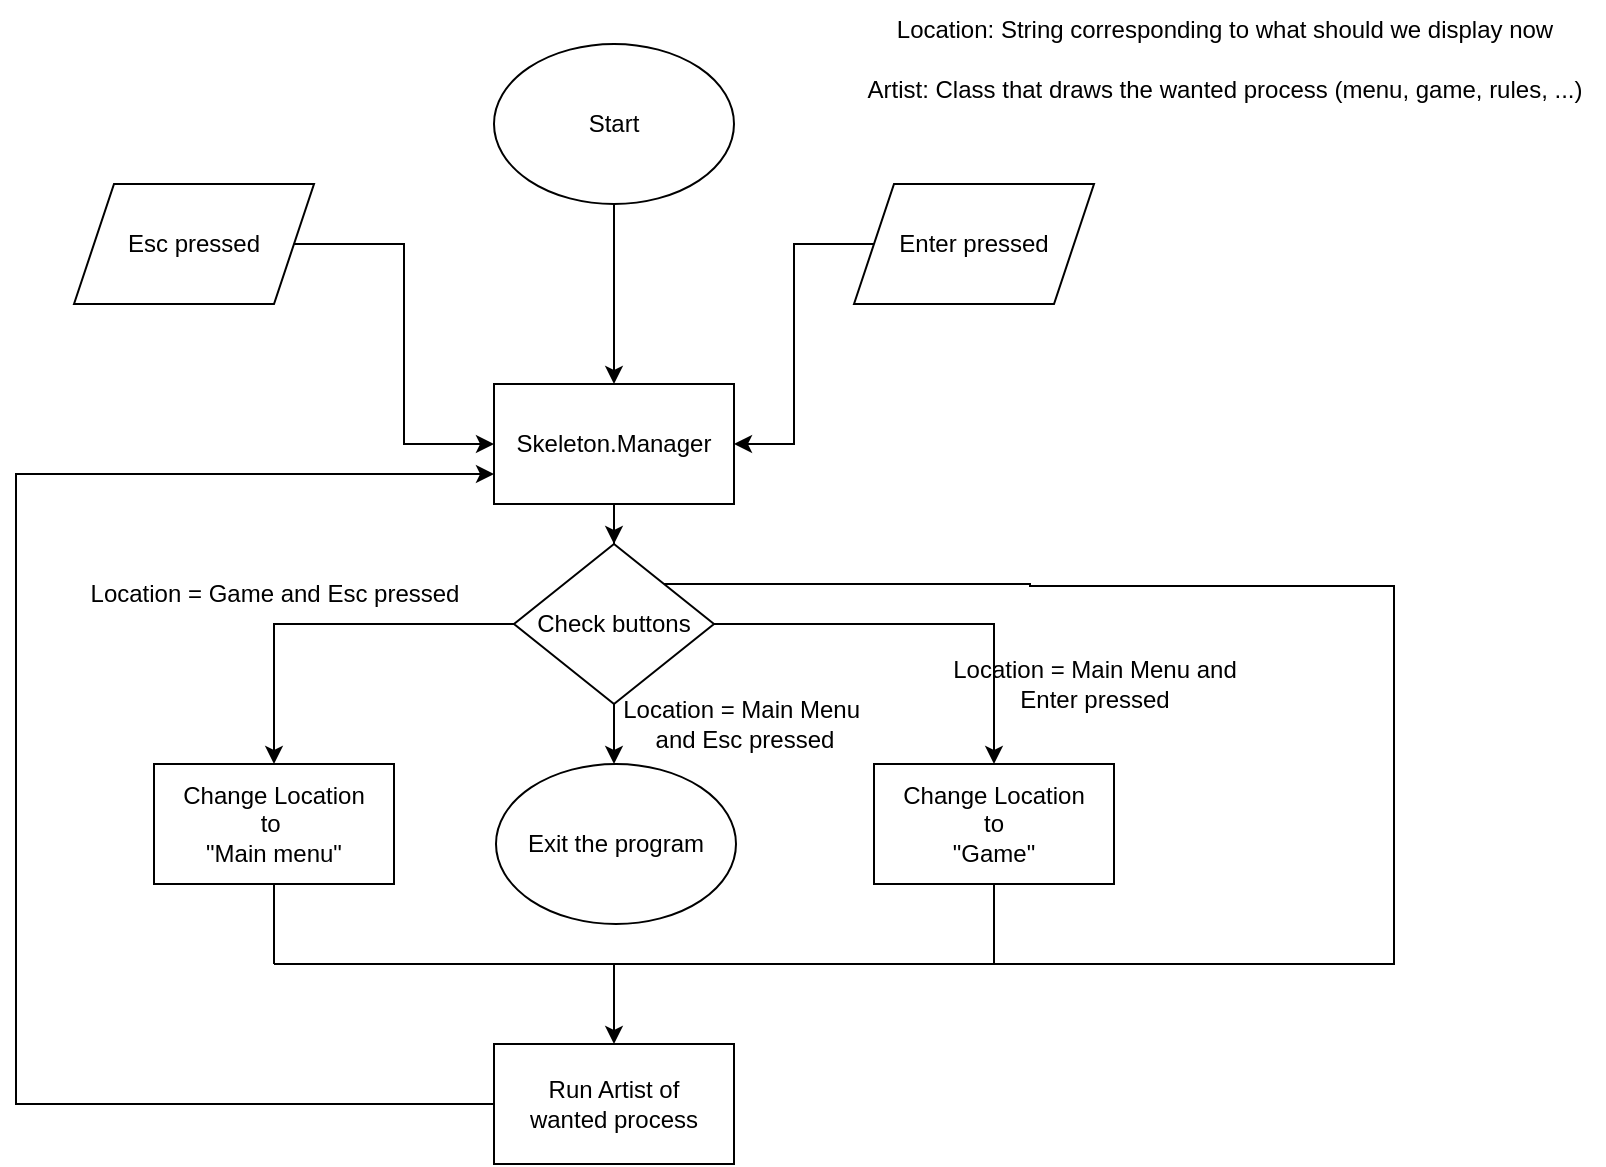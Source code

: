 <mxfile version="24.4.8" type="device">
  <diagram name="Сторінка-1" id="VLp5z-7r8qwj_8sy7Fu5">
    <mxGraphModel dx="1354" dy="780" grid="1" gridSize="10" guides="1" tooltips="1" connect="1" arrows="1" fold="1" page="1" pageScale="1" pageWidth="827" pageHeight="1169" math="0" shadow="0">
      <root>
        <mxCell id="0" />
        <mxCell id="1" parent="0" />
        <mxCell id="GTxMw8XgjAV4yNWsiG1X-1" value="" style="edgeStyle=orthogonalEdgeStyle;rounded=0;orthogonalLoop=1;jettySize=auto;html=1;" parent="1" source="GTxMw8XgjAV4yNWsiG1X-2" target="GTxMw8XgjAV4yNWsiG1X-3" edge="1">
          <mxGeometry relative="1" as="geometry" />
        </mxCell>
        <mxCell id="GTxMw8XgjAV4yNWsiG1X-2" value="Start" style="ellipse;whiteSpace=wrap;html=1;" parent="1" vertex="1">
          <mxGeometry x="270" y="140" width="120" height="80" as="geometry" />
        </mxCell>
        <mxCell id="GTxMw8XgjAV4yNWsiG1X-10" value="" style="edgeStyle=orthogonalEdgeStyle;rounded=0;orthogonalLoop=1;jettySize=auto;html=1;" parent="1" source="GTxMw8XgjAV4yNWsiG1X-3" target="GTxMw8XgjAV4yNWsiG1X-9" edge="1">
          <mxGeometry relative="1" as="geometry" />
        </mxCell>
        <mxCell id="GTxMw8XgjAV4yNWsiG1X-3" value="Skeleton.Manager" style="whiteSpace=wrap;html=1;" parent="1" vertex="1">
          <mxGeometry x="270" y="310" width="120" height="60" as="geometry" />
        </mxCell>
        <mxCell id="GTxMw8XgjAV4yNWsiG1X-4" style="edgeStyle=orthogonalEdgeStyle;rounded=0;orthogonalLoop=1;jettySize=auto;html=1;entryX=1;entryY=0.5;entryDx=0;entryDy=0;" parent="1" source="GTxMw8XgjAV4yNWsiG1X-5" target="GTxMw8XgjAV4yNWsiG1X-3" edge="1">
          <mxGeometry relative="1" as="geometry" />
        </mxCell>
        <mxCell id="GTxMw8XgjAV4yNWsiG1X-5" value="Enter pressed" style="shape=parallelogram;perimeter=parallelogramPerimeter;whiteSpace=wrap;html=1;fixedSize=1;" parent="1" vertex="1">
          <mxGeometry x="450" y="210" width="120" height="60" as="geometry" />
        </mxCell>
        <mxCell id="GTxMw8XgjAV4yNWsiG1X-6" style="edgeStyle=orthogonalEdgeStyle;rounded=0;orthogonalLoop=1;jettySize=auto;html=1;entryX=0;entryY=0.5;entryDx=0;entryDy=0;" parent="1" source="GTxMw8XgjAV4yNWsiG1X-7" target="GTxMw8XgjAV4yNWsiG1X-3" edge="1">
          <mxGeometry relative="1" as="geometry" />
        </mxCell>
        <mxCell id="GTxMw8XgjAV4yNWsiG1X-7" value="Esc pressed" style="shape=parallelogram;perimeter=parallelogramPerimeter;whiteSpace=wrap;html=1;fixedSize=1;" parent="1" vertex="1">
          <mxGeometry x="60" y="210" width="120" height="60" as="geometry" />
        </mxCell>
        <mxCell id="GTxMw8XgjAV4yNWsiG1X-8" value="Change Location&lt;div&gt;to&amp;nbsp;&lt;/div&gt;&lt;div&gt;&quot;Main menu&quot;&lt;/div&gt;" style="rounded=0;whiteSpace=wrap;html=1;" parent="1" vertex="1">
          <mxGeometry x="100" y="500" width="120" height="60" as="geometry" />
        </mxCell>
        <mxCell id="GTxMw8XgjAV4yNWsiG1X-11" style="edgeStyle=orthogonalEdgeStyle;rounded=0;orthogonalLoop=1;jettySize=auto;html=1;entryX=0.5;entryY=0;entryDx=0;entryDy=0;" parent="1" source="GTxMw8XgjAV4yNWsiG1X-9" target="GTxMw8XgjAV4yNWsiG1X-8" edge="1">
          <mxGeometry relative="1" as="geometry" />
        </mxCell>
        <mxCell id="GTxMw8XgjAV4yNWsiG1X-14" value="" style="edgeStyle=orthogonalEdgeStyle;rounded=0;orthogonalLoop=1;jettySize=auto;html=1;" parent="1" source="GTxMw8XgjAV4yNWsiG1X-9" edge="1">
          <mxGeometry relative="1" as="geometry">
            <mxPoint x="330" y="500" as="targetPoint" />
          </mxGeometry>
        </mxCell>
        <mxCell id="GTxMw8XgjAV4yNWsiG1X-19" value="" style="edgeStyle=orthogonalEdgeStyle;rounded=0;orthogonalLoop=1;jettySize=auto;html=1;" parent="1" source="GTxMw8XgjAV4yNWsiG1X-9" target="GTxMw8XgjAV4yNWsiG1X-18" edge="1">
          <mxGeometry relative="1" as="geometry" />
        </mxCell>
        <mxCell id="GTxMw8XgjAV4yNWsiG1X-21" style="edgeStyle=orthogonalEdgeStyle;rounded=0;orthogonalLoop=1;jettySize=auto;html=1;exitX=1;exitY=0;exitDx=0;exitDy=0;entryX=0.5;entryY=0;entryDx=0;entryDy=0;" parent="1" source="GTxMw8XgjAV4yNWsiG1X-9" target="GTxMw8XgjAV4yNWsiG1X-22" edge="1">
          <mxGeometry relative="1" as="geometry">
            <mxPoint x="420" y="620" as="targetPoint" />
            <Array as="points">
              <mxPoint x="538" y="410" />
              <mxPoint x="538" y="411" />
              <mxPoint x="720" y="411" />
              <mxPoint x="720" y="600" />
              <mxPoint x="330" y="600" />
            </Array>
          </mxGeometry>
        </mxCell>
        <mxCell id="GTxMw8XgjAV4yNWsiG1X-9" value="Check buttons" style="rhombus;whiteSpace=wrap;html=1;" parent="1" vertex="1">
          <mxGeometry x="280" y="390" width="100" height="80" as="geometry" />
        </mxCell>
        <mxCell id="GTxMw8XgjAV4yNWsiG1X-12" value="&lt;div&gt;Location = Game and Esc pressed&lt;/div&gt;" style="text;html=1;align=center;verticalAlign=middle;resizable=0;points=[];autosize=1;strokeColor=none;fillColor=none;" parent="1" vertex="1">
          <mxGeometry x="55" y="400" width="210" height="30" as="geometry" />
        </mxCell>
        <mxCell id="GTxMw8XgjAV4yNWsiG1X-15" value="&lt;div&gt;Location = Main Menu&amp;nbsp;&lt;/div&gt;&lt;div&gt;and Esc pressed&lt;/div&gt;" style="text;html=1;align=center;verticalAlign=middle;resizable=0;points=[];autosize=1;strokeColor=none;fillColor=none;" parent="1" vertex="1">
          <mxGeometry x="320" y="460" width="150" height="40" as="geometry" />
        </mxCell>
        <mxCell id="GTxMw8XgjAV4yNWsiG1X-18" value="Change Location&lt;div&gt;to&lt;/div&gt;&lt;div&gt;&quot;Game&quot;&lt;/div&gt;" style="whiteSpace=wrap;html=1;" parent="1" vertex="1">
          <mxGeometry x="460" y="500" width="120" height="60" as="geometry" />
        </mxCell>
        <mxCell id="GTxMw8XgjAV4yNWsiG1X-20" value="Location = Main Menu and&lt;div&gt;E&lt;span style=&quot;background-color: initial;&quot;&gt;nter pressed&lt;/span&gt;&lt;/div&gt;" style="text;html=1;align=center;verticalAlign=middle;resizable=0;points=[];autosize=1;strokeColor=none;fillColor=none;" parent="1" vertex="1">
          <mxGeometry x="485" y="440" width="170" height="40" as="geometry" />
        </mxCell>
        <mxCell id="GTxMw8XgjAV4yNWsiG1X-29" style="edgeStyle=orthogonalEdgeStyle;rounded=0;orthogonalLoop=1;jettySize=auto;html=1;entryX=0;entryY=0.75;entryDx=0;entryDy=0;" parent="1" source="GTxMw8XgjAV4yNWsiG1X-22" target="GTxMw8XgjAV4yNWsiG1X-3" edge="1">
          <mxGeometry relative="1" as="geometry">
            <mxPoint x="30" y="360" as="targetPoint" />
            <Array as="points">
              <mxPoint x="31" y="670" />
              <mxPoint x="31" y="355" />
            </Array>
          </mxGeometry>
        </mxCell>
        <mxCell id="GTxMw8XgjAV4yNWsiG1X-22" value="Run Artist of&lt;div&gt;wanted process&lt;/div&gt;" style="rounded=0;whiteSpace=wrap;html=1;" parent="1" vertex="1">
          <mxGeometry x="270" y="640" width="120" height="60" as="geometry" />
        </mxCell>
        <mxCell id="GTxMw8XgjAV4yNWsiG1X-26" value="" style="endArrow=none;html=1;rounded=0;exitX=0.5;exitY=1;exitDx=0;exitDy=0;" parent="1" source="GTxMw8XgjAV4yNWsiG1X-8" edge="1">
          <mxGeometry width="50" height="50" relative="1" as="geometry">
            <mxPoint x="390" y="480" as="sourcePoint" />
            <mxPoint x="160" y="600" as="targetPoint" />
          </mxGeometry>
        </mxCell>
        <mxCell id="GTxMw8XgjAV4yNWsiG1X-27" value="" style="endArrow=none;html=1;rounded=0;" parent="1" edge="1">
          <mxGeometry width="50" height="50" relative="1" as="geometry">
            <mxPoint x="160" y="600" as="sourcePoint" />
            <mxPoint x="330" y="600" as="targetPoint" />
          </mxGeometry>
        </mxCell>
        <mxCell id="GTxMw8XgjAV4yNWsiG1X-28" value="" style="endArrow=none;html=1;rounded=0;" parent="1" edge="1">
          <mxGeometry width="50" height="50" relative="1" as="geometry">
            <mxPoint x="520" y="600" as="sourcePoint" />
            <mxPoint x="520" y="560" as="targetPoint" />
          </mxGeometry>
        </mxCell>
        <mxCell id="GTxMw8XgjAV4yNWsiG1X-30" value="Exit the program" style="ellipse;whiteSpace=wrap;html=1;" parent="1" vertex="1">
          <mxGeometry x="271" y="500" width="120" height="80" as="geometry" />
        </mxCell>
        <mxCell id="GTxMw8XgjAV4yNWsiG1X-31" value="Location: String corresponding to what should we display now" style="text;html=1;align=center;verticalAlign=middle;resizable=0;points=[];autosize=1;strokeColor=none;fillColor=none;" parent="1" vertex="1">
          <mxGeometry x="460" y="118" width="350" height="30" as="geometry" />
        </mxCell>
        <mxCell id="GTxMw8XgjAV4yNWsiG1X-32" value="Artist: Class that draws the wanted process (menu, game, rules,&amp;nbsp;&lt;span style=&quot;background-color: initial;&quot;&gt;...)&lt;/span&gt;" style="text;html=1;align=center;verticalAlign=middle;resizable=0;points=[];autosize=1;strokeColor=none;fillColor=none;" parent="1" vertex="1">
          <mxGeometry x="445" y="148" width="380" height="30" as="geometry" />
        </mxCell>
      </root>
    </mxGraphModel>
  </diagram>
</mxfile>

